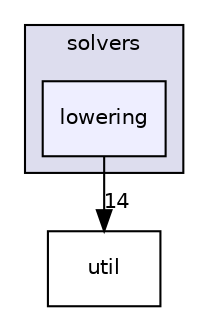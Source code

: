 digraph "/home/runner/work/cbmc-documentation/cbmc-documentation/src/solvers/lowering" {
  bgcolor=transparent;
  compound=true
  node [ fontsize="10", fontname="Helvetica"];
  edge [ labelfontsize="10", labelfontname="Helvetica"];
  subgraph clusterdir_19373f467389307dc54ab8a6e9e19559 {
    graph [ bgcolor="#ddddee", pencolor="black", label="solvers" fontname="Helvetica", fontsize="10", URL="dir_19373f467389307dc54ab8a6e9e19559.html"]
  dir_378a869ac4a05e8d239d807c4f40d31b [shape=box, label="lowering", style="filled", fillcolor="#eeeeff", pencolor="black", URL="dir_378a869ac4a05e8d239d807c4f40d31b.html"];
  }
  dir_b7878ad5ecbf2506f4125b9d34c97e45 [shape=box label="util" URL="dir_b7878ad5ecbf2506f4125b9d34c97e45.html"];
  dir_378a869ac4a05e8d239d807c4f40d31b->dir_b7878ad5ecbf2506f4125b9d34c97e45 [headlabel="14", labeldistance=1.5 headhref="dir_000054_000036.html"];
}
